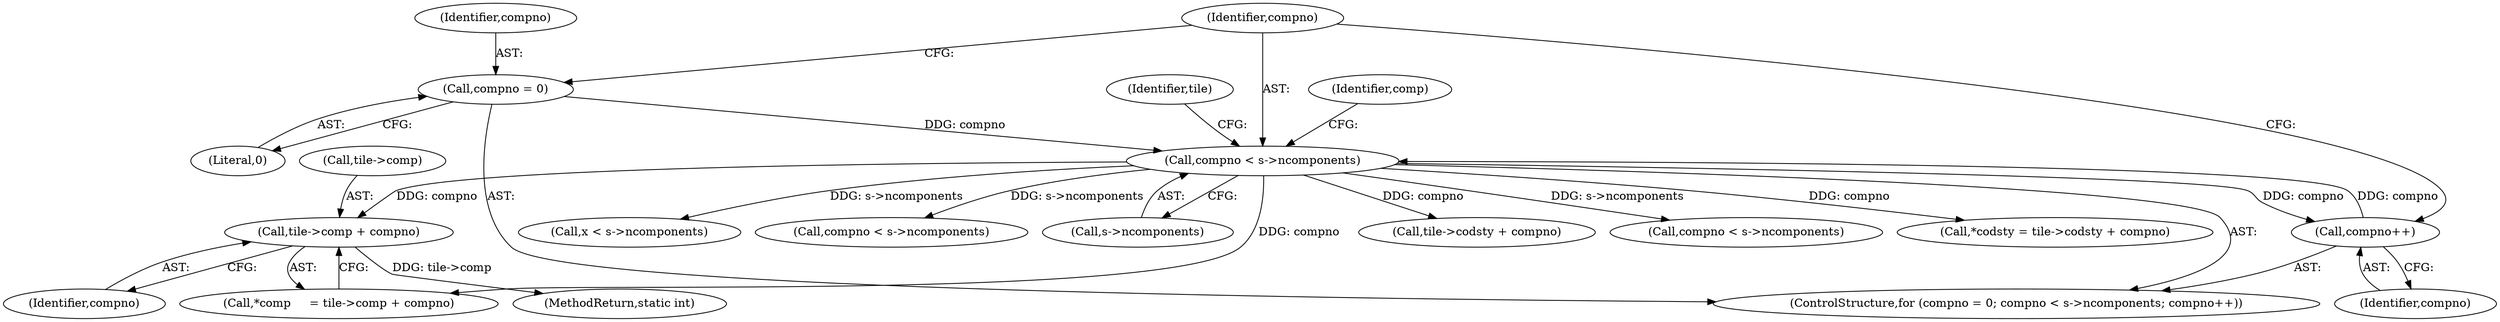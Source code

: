 digraph "0_FFmpeg_fe448cd28d674c3eff3072552eae366d0b659ce9@pointer" {
"1000145" [label="(Call,tile->comp + compno)"];
"1000134" [label="(Call,compno < s->ncomponents)"];
"1000131" [label="(Call,compno = 0)"];
"1000139" [label="(Call,compno++)"];
"1000421" [label="(Call,x < s->ncomponents)"];
"1000130" [label="(ControlStructure,for (compno = 0; compno < s->ncomponents; compno++))"];
"1000146" [label="(Call,tile->comp)"];
"1000145" [label="(Call,tile->comp + compno)"];
"1000131" [label="(Call,compno = 0)"];
"1000140" [label="(Identifier,compno)"];
"1000467" [label="(Call,compno < s->ncomponents)"];
"1000144" [label="(Identifier,comp)"];
"1000136" [label="(Call,s->ncomponents)"];
"1000143" [label="(Call,*comp     = tile->comp + compno)"];
"1001090" [label="(MethodReturn,static int)"];
"1000134" [label="(Call,compno < s->ncomponents)"];
"1000401" [label="(Identifier,tile)"];
"1000132" [label="(Identifier,compno)"];
"1000135" [label="(Identifier,compno)"];
"1000153" [label="(Call,tile->codsty + compno)"];
"1000777" [label="(Call,compno < s->ncomponents)"];
"1000149" [label="(Identifier,compno)"];
"1000151" [label="(Call,*codsty = tile->codsty + compno)"];
"1000133" [label="(Literal,0)"];
"1000139" [label="(Call,compno++)"];
"1000145" -> "1000143"  [label="AST: "];
"1000145" -> "1000149"  [label="CFG: "];
"1000146" -> "1000145"  [label="AST: "];
"1000149" -> "1000145"  [label="AST: "];
"1000143" -> "1000145"  [label="CFG: "];
"1000145" -> "1001090"  [label="DDG: tile->comp"];
"1000134" -> "1000145"  [label="DDG: compno"];
"1000134" -> "1000130"  [label="AST: "];
"1000134" -> "1000136"  [label="CFG: "];
"1000135" -> "1000134"  [label="AST: "];
"1000136" -> "1000134"  [label="AST: "];
"1000144" -> "1000134"  [label="CFG: "];
"1000401" -> "1000134"  [label="CFG: "];
"1000131" -> "1000134"  [label="DDG: compno"];
"1000139" -> "1000134"  [label="DDG: compno"];
"1000134" -> "1000139"  [label="DDG: compno"];
"1000134" -> "1000143"  [label="DDG: compno"];
"1000134" -> "1000151"  [label="DDG: compno"];
"1000134" -> "1000153"  [label="DDG: compno"];
"1000134" -> "1000421"  [label="DDG: s->ncomponents"];
"1000134" -> "1000467"  [label="DDG: s->ncomponents"];
"1000134" -> "1000777"  [label="DDG: s->ncomponents"];
"1000131" -> "1000130"  [label="AST: "];
"1000131" -> "1000133"  [label="CFG: "];
"1000132" -> "1000131"  [label="AST: "];
"1000133" -> "1000131"  [label="AST: "];
"1000135" -> "1000131"  [label="CFG: "];
"1000139" -> "1000130"  [label="AST: "];
"1000139" -> "1000140"  [label="CFG: "];
"1000140" -> "1000139"  [label="AST: "];
"1000135" -> "1000139"  [label="CFG: "];
}
